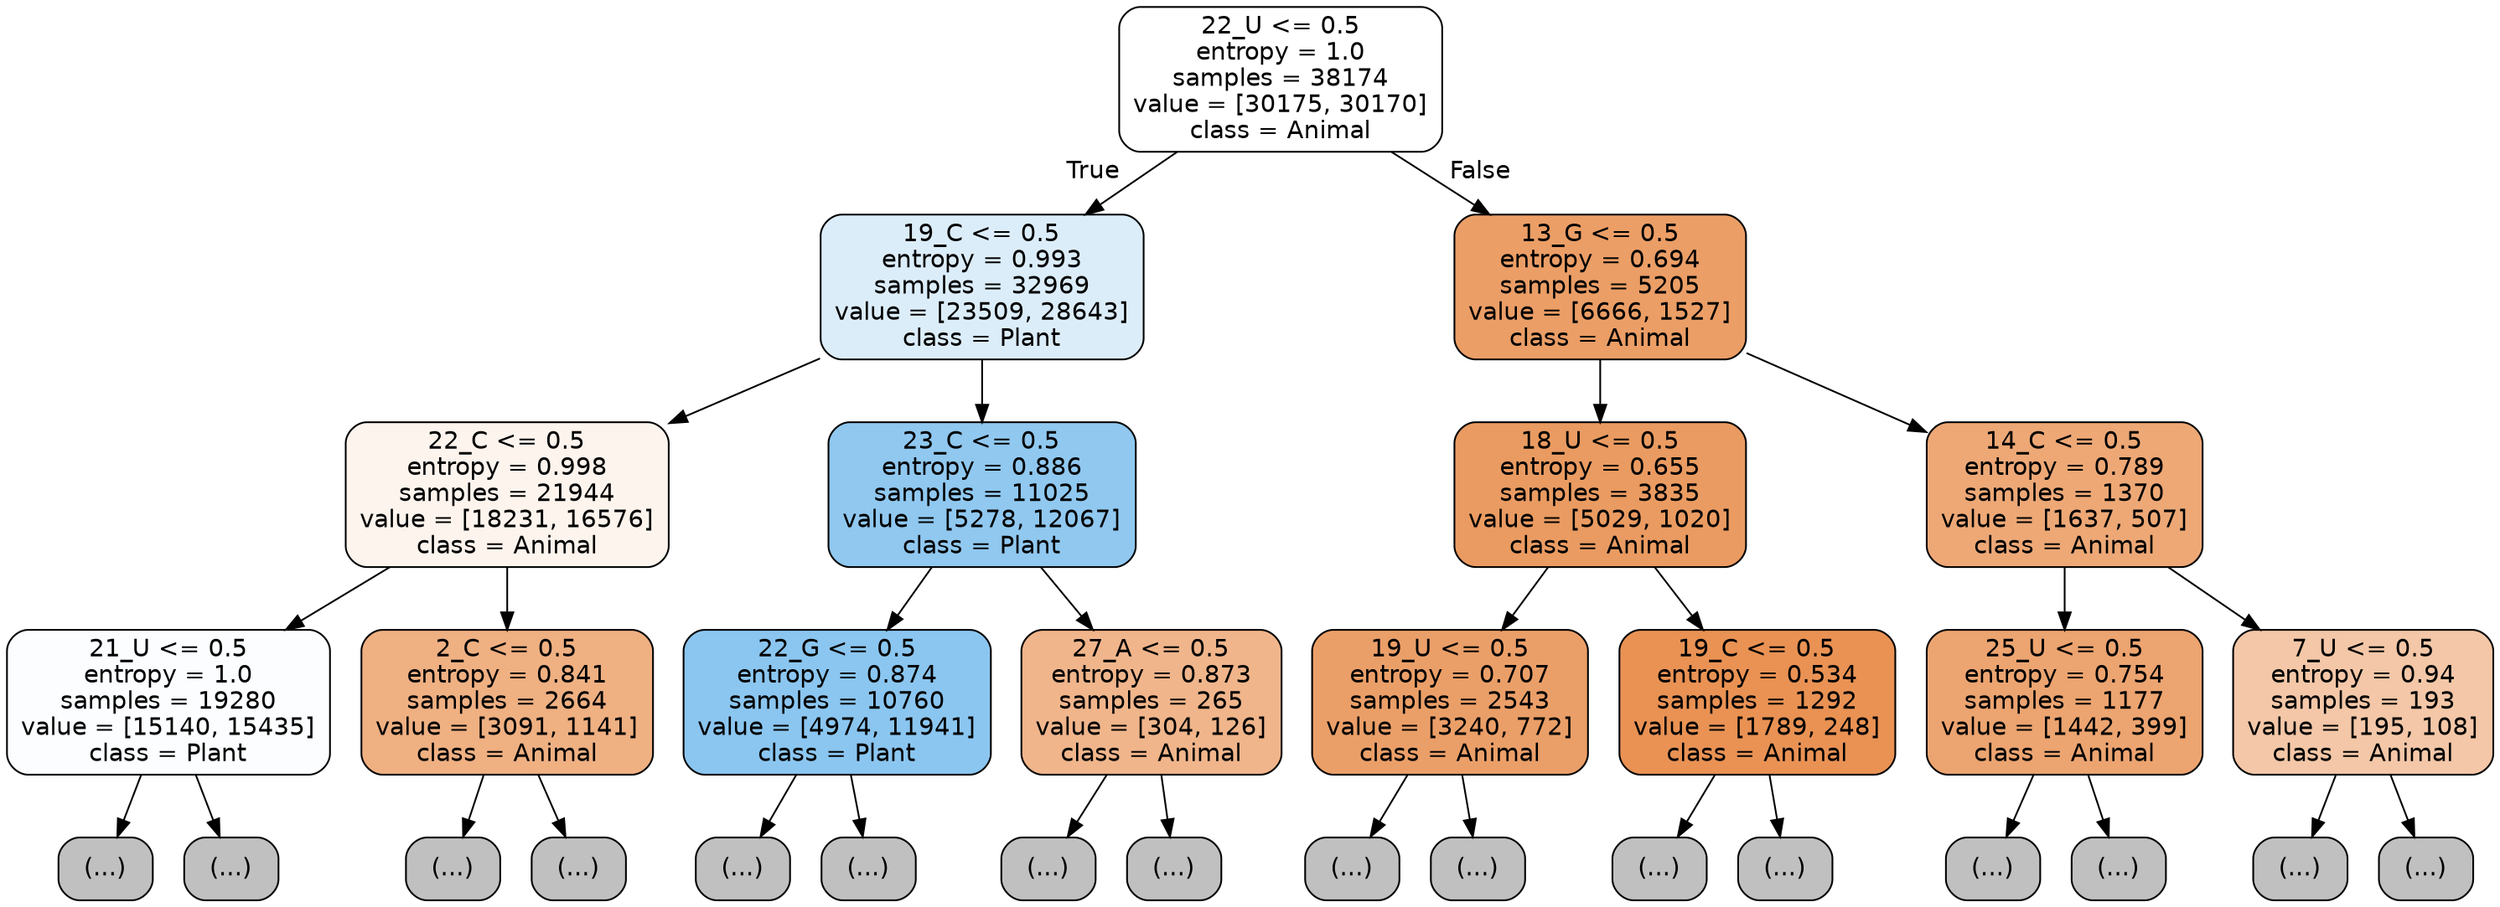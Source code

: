 digraph Tree {
node [shape=box, style="filled, rounded", color="black", fontname="helvetica"] ;
edge [fontname="helvetica"] ;
0 [label="22_U <= 0.5\nentropy = 1.0\nsamples = 38174\nvalue = [30175, 30170]\nclass = Animal", fillcolor="#ffffff"] ;
1 [label="19_C <= 0.5\nentropy = 0.993\nsamples = 32969\nvalue = [23509, 28643]\nclass = Plant", fillcolor="#dcedfa"] ;
0 -> 1 [labeldistance=2.5, labelangle=45, headlabel="True"] ;
2 [label="22_C <= 0.5\nentropy = 0.998\nsamples = 21944\nvalue = [18231, 16576]\nclass = Animal", fillcolor="#fdf4ed"] ;
1 -> 2 ;
3 [label="21_U <= 0.5\nentropy = 1.0\nsamples = 19280\nvalue = [15140, 15435]\nclass = Plant", fillcolor="#fbfdff"] ;
2 -> 3 ;
4 [label="(...)", fillcolor="#C0C0C0"] ;
3 -> 4 ;
7841 [label="(...)", fillcolor="#C0C0C0"] ;
3 -> 7841 ;
9924 [label="2_C <= 0.5\nentropy = 0.841\nsamples = 2664\nvalue = [3091, 1141]\nclass = Animal", fillcolor="#efb082"] ;
2 -> 9924 ;
9925 [label="(...)", fillcolor="#C0C0C0"] ;
9924 -> 9925 ;
10968 [label="(...)", fillcolor="#C0C0C0"] ;
9924 -> 10968 ;
11257 [label="23_C <= 0.5\nentropy = 0.886\nsamples = 11025\nvalue = [5278, 12067]\nclass = Plant", fillcolor="#90c8f0"] ;
1 -> 11257 ;
11258 [label="22_G <= 0.5\nentropy = 0.874\nsamples = 10760\nvalue = [4974, 11941]\nclass = Plant", fillcolor="#8bc6f0"] ;
11257 -> 11258 ;
11259 [label="(...)", fillcolor="#C0C0C0"] ;
11258 -> 11259 ;
14272 [label="(...)", fillcolor="#C0C0C0"] ;
11258 -> 14272 ;
14693 [label="27_A <= 0.5\nentropy = 0.873\nsamples = 265\nvalue = [304, 126]\nclass = Animal", fillcolor="#f0b58b"] ;
11257 -> 14693 ;
14694 [label="(...)", fillcolor="#C0C0C0"] ;
14693 -> 14694 ;
14833 [label="(...)", fillcolor="#C0C0C0"] ;
14693 -> 14833 ;
14834 [label="13_G <= 0.5\nentropy = 0.694\nsamples = 5205\nvalue = [6666, 1527]\nclass = Animal", fillcolor="#eb9e66"] ;
0 -> 14834 [labeldistance=2.5, labelangle=-45, headlabel="False"] ;
14835 [label="18_U <= 0.5\nentropy = 0.655\nsamples = 3835\nvalue = [5029, 1020]\nclass = Animal", fillcolor="#ea9b61"] ;
14834 -> 14835 ;
14836 [label="19_U <= 0.5\nentropy = 0.707\nsamples = 2543\nvalue = [3240, 772]\nclass = Animal", fillcolor="#eb9f68"] ;
14835 -> 14836 ;
14837 [label="(...)", fillcolor="#C0C0C0"] ;
14836 -> 14837 ;
15612 [label="(...)", fillcolor="#C0C0C0"] ;
14836 -> 15612 ;
15853 [label="19_C <= 0.5\nentropy = 0.534\nsamples = 1292\nvalue = [1789, 248]\nclass = Animal", fillcolor="#e99254"] ;
14835 -> 15853 ;
15854 [label="(...)", fillcolor="#C0C0C0"] ;
15853 -> 15854 ;
16163 [label="(...)", fillcolor="#C0C0C0"] ;
15853 -> 16163 ;
16266 [label="14_C <= 0.5\nentropy = 0.789\nsamples = 1370\nvalue = [1637, 507]\nclass = Animal", fillcolor="#eda876"] ;
14834 -> 16266 ;
16267 [label="25_U <= 0.5\nentropy = 0.754\nsamples = 1177\nvalue = [1442, 399]\nclass = Animal", fillcolor="#eca470"] ;
16266 -> 16267 ;
16268 [label="(...)", fillcolor="#C0C0C0"] ;
16267 -> 16268 ;
16735 [label="(...)", fillcolor="#C0C0C0"] ;
16267 -> 16735 ;
16742 [label="7_U <= 0.5\nentropy = 0.94\nsamples = 193\nvalue = [195, 108]\nclass = Animal", fillcolor="#f3c7a7"] ;
16266 -> 16742 ;
16743 [label="(...)", fillcolor="#C0C0C0"] ;
16742 -> 16743 ;
16832 [label="(...)", fillcolor="#C0C0C0"] ;
16742 -> 16832 ;
}